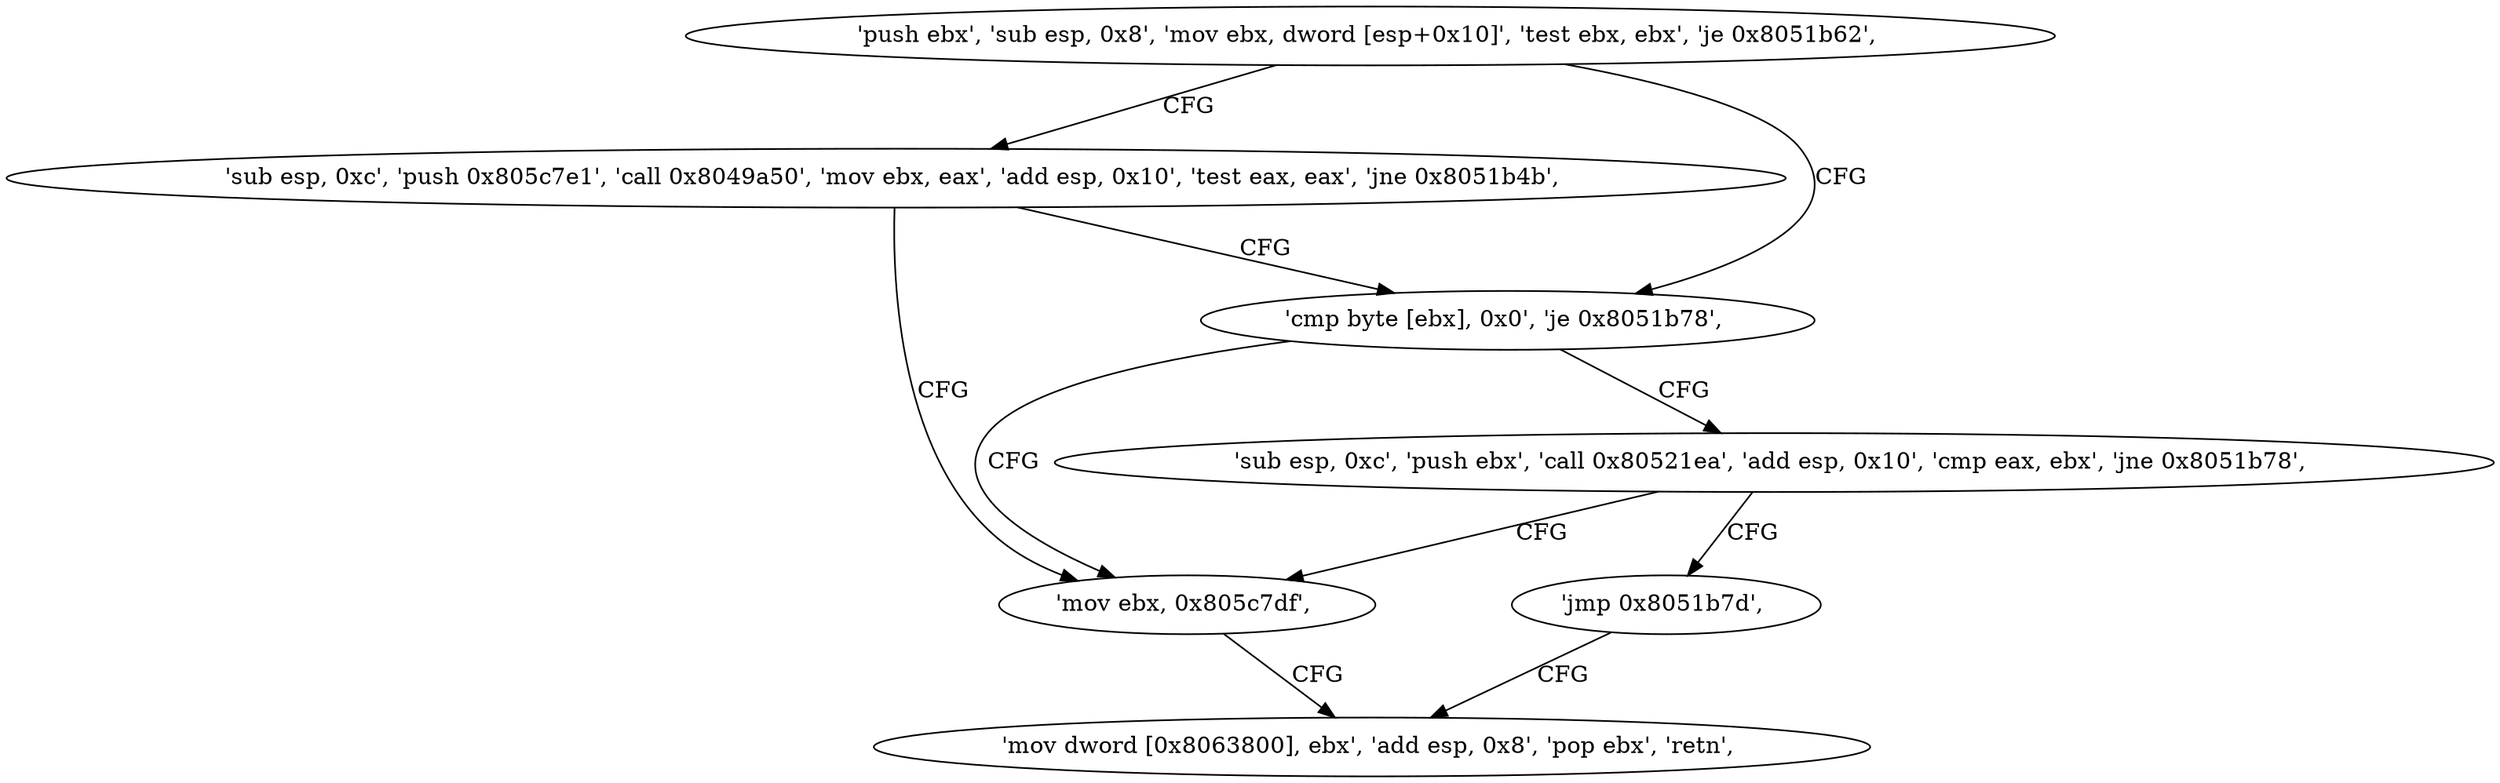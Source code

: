 digraph "func" {
"134552383" [label = "'push ebx', 'sub esp, 0x8', 'mov ebx, dword [esp+0x10]', 'test ebx, ebx', 'je 0x8051b62', " ]
"134552418" [label = "'sub esp, 0xc', 'push 0x805c7e1', 'call 0x8049a50', 'mov ebx, eax', 'add esp, 0x10', 'test eax, eax', 'jne 0x8051b4b', " ]
"134552395" [label = "'cmp byte [ebx], 0x0', 'je 0x8051b78', " ]
"134552440" [label = "'mov ebx, 0x805c7df', " ]
"134552400" [label = "'sub esp, 0xc', 'push ebx', 'call 0x80521ea', 'add esp, 0x10', 'cmp eax, ebx', 'jne 0x8051b78', " ]
"134552445" [label = "'mov dword [0x8063800], ebx', 'add esp, 0x8', 'pop ebx', 'retn', " ]
"134552416" [label = "'jmp 0x8051b7d', " ]
"134552383" -> "134552418" [ label = "CFG" ]
"134552383" -> "134552395" [ label = "CFG" ]
"134552418" -> "134552395" [ label = "CFG" ]
"134552418" -> "134552440" [ label = "CFG" ]
"134552395" -> "134552440" [ label = "CFG" ]
"134552395" -> "134552400" [ label = "CFG" ]
"134552440" -> "134552445" [ label = "CFG" ]
"134552400" -> "134552440" [ label = "CFG" ]
"134552400" -> "134552416" [ label = "CFG" ]
"134552416" -> "134552445" [ label = "CFG" ]
}
